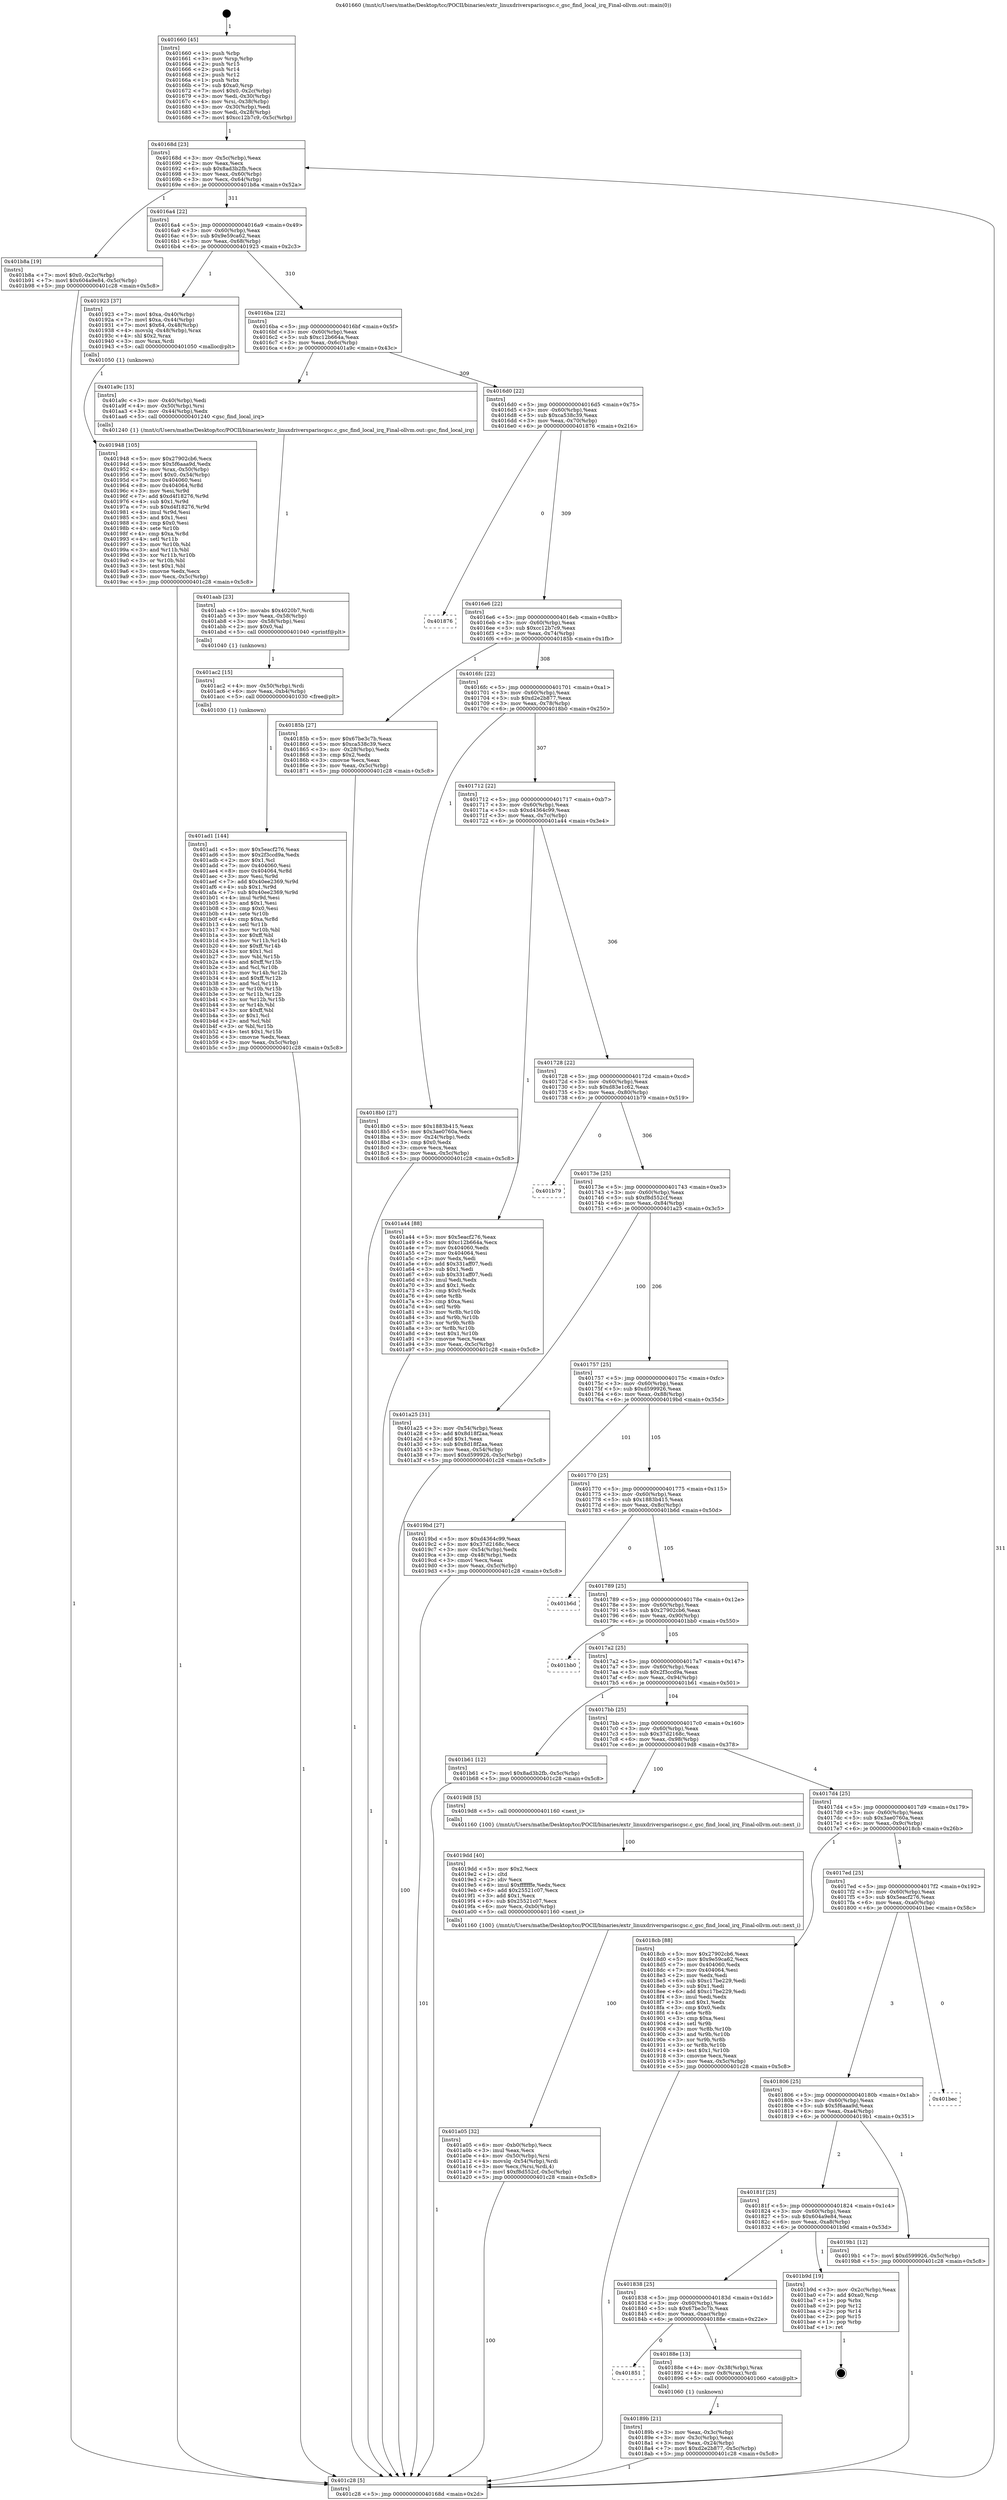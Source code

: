 digraph "0x401660" {
  label = "0x401660 (/mnt/c/Users/mathe/Desktop/tcc/POCII/binaries/extr_linuxdriverspariscgsc.c_gsc_find_local_irq_Final-ollvm.out::main(0))"
  labelloc = "t"
  node[shape=record]

  Entry [label="",width=0.3,height=0.3,shape=circle,fillcolor=black,style=filled]
  "0x40168d" [label="{
     0x40168d [23]\l
     | [instrs]\l
     &nbsp;&nbsp;0x40168d \<+3\>: mov -0x5c(%rbp),%eax\l
     &nbsp;&nbsp;0x401690 \<+2\>: mov %eax,%ecx\l
     &nbsp;&nbsp;0x401692 \<+6\>: sub $0x8ad3b2fb,%ecx\l
     &nbsp;&nbsp;0x401698 \<+3\>: mov %eax,-0x60(%rbp)\l
     &nbsp;&nbsp;0x40169b \<+3\>: mov %ecx,-0x64(%rbp)\l
     &nbsp;&nbsp;0x40169e \<+6\>: je 0000000000401b8a \<main+0x52a\>\l
  }"]
  "0x401b8a" [label="{
     0x401b8a [19]\l
     | [instrs]\l
     &nbsp;&nbsp;0x401b8a \<+7\>: movl $0x0,-0x2c(%rbp)\l
     &nbsp;&nbsp;0x401b91 \<+7\>: movl $0x604a9e84,-0x5c(%rbp)\l
     &nbsp;&nbsp;0x401b98 \<+5\>: jmp 0000000000401c28 \<main+0x5c8\>\l
  }"]
  "0x4016a4" [label="{
     0x4016a4 [22]\l
     | [instrs]\l
     &nbsp;&nbsp;0x4016a4 \<+5\>: jmp 00000000004016a9 \<main+0x49\>\l
     &nbsp;&nbsp;0x4016a9 \<+3\>: mov -0x60(%rbp),%eax\l
     &nbsp;&nbsp;0x4016ac \<+5\>: sub $0x9e59ca62,%eax\l
     &nbsp;&nbsp;0x4016b1 \<+3\>: mov %eax,-0x68(%rbp)\l
     &nbsp;&nbsp;0x4016b4 \<+6\>: je 0000000000401923 \<main+0x2c3\>\l
  }"]
  Exit [label="",width=0.3,height=0.3,shape=circle,fillcolor=black,style=filled,peripheries=2]
  "0x401923" [label="{
     0x401923 [37]\l
     | [instrs]\l
     &nbsp;&nbsp;0x401923 \<+7\>: movl $0xa,-0x40(%rbp)\l
     &nbsp;&nbsp;0x40192a \<+7\>: movl $0xa,-0x44(%rbp)\l
     &nbsp;&nbsp;0x401931 \<+7\>: movl $0x64,-0x48(%rbp)\l
     &nbsp;&nbsp;0x401938 \<+4\>: movslq -0x48(%rbp),%rax\l
     &nbsp;&nbsp;0x40193c \<+4\>: shl $0x2,%rax\l
     &nbsp;&nbsp;0x401940 \<+3\>: mov %rax,%rdi\l
     &nbsp;&nbsp;0x401943 \<+5\>: call 0000000000401050 \<malloc@plt\>\l
     | [calls]\l
     &nbsp;&nbsp;0x401050 \{1\} (unknown)\l
  }"]
  "0x4016ba" [label="{
     0x4016ba [22]\l
     | [instrs]\l
     &nbsp;&nbsp;0x4016ba \<+5\>: jmp 00000000004016bf \<main+0x5f\>\l
     &nbsp;&nbsp;0x4016bf \<+3\>: mov -0x60(%rbp),%eax\l
     &nbsp;&nbsp;0x4016c2 \<+5\>: sub $0xc12b664a,%eax\l
     &nbsp;&nbsp;0x4016c7 \<+3\>: mov %eax,-0x6c(%rbp)\l
     &nbsp;&nbsp;0x4016ca \<+6\>: je 0000000000401a9c \<main+0x43c\>\l
  }"]
  "0x401ad1" [label="{
     0x401ad1 [144]\l
     | [instrs]\l
     &nbsp;&nbsp;0x401ad1 \<+5\>: mov $0x5eacf276,%eax\l
     &nbsp;&nbsp;0x401ad6 \<+5\>: mov $0x2f3ccd9a,%edx\l
     &nbsp;&nbsp;0x401adb \<+2\>: mov $0x1,%cl\l
     &nbsp;&nbsp;0x401add \<+7\>: mov 0x404060,%esi\l
     &nbsp;&nbsp;0x401ae4 \<+8\>: mov 0x404064,%r8d\l
     &nbsp;&nbsp;0x401aec \<+3\>: mov %esi,%r9d\l
     &nbsp;&nbsp;0x401aef \<+7\>: add $0x40ee2369,%r9d\l
     &nbsp;&nbsp;0x401af6 \<+4\>: sub $0x1,%r9d\l
     &nbsp;&nbsp;0x401afa \<+7\>: sub $0x40ee2369,%r9d\l
     &nbsp;&nbsp;0x401b01 \<+4\>: imul %r9d,%esi\l
     &nbsp;&nbsp;0x401b05 \<+3\>: and $0x1,%esi\l
     &nbsp;&nbsp;0x401b08 \<+3\>: cmp $0x0,%esi\l
     &nbsp;&nbsp;0x401b0b \<+4\>: sete %r10b\l
     &nbsp;&nbsp;0x401b0f \<+4\>: cmp $0xa,%r8d\l
     &nbsp;&nbsp;0x401b13 \<+4\>: setl %r11b\l
     &nbsp;&nbsp;0x401b17 \<+3\>: mov %r10b,%bl\l
     &nbsp;&nbsp;0x401b1a \<+3\>: xor $0xff,%bl\l
     &nbsp;&nbsp;0x401b1d \<+3\>: mov %r11b,%r14b\l
     &nbsp;&nbsp;0x401b20 \<+4\>: xor $0xff,%r14b\l
     &nbsp;&nbsp;0x401b24 \<+3\>: xor $0x1,%cl\l
     &nbsp;&nbsp;0x401b27 \<+3\>: mov %bl,%r15b\l
     &nbsp;&nbsp;0x401b2a \<+4\>: and $0xff,%r15b\l
     &nbsp;&nbsp;0x401b2e \<+3\>: and %cl,%r10b\l
     &nbsp;&nbsp;0x401b31 \<+3\>: mov %r14b,%r12b\l
     &nbsp;&nbsp;0x401b34 \<+4\>: and $0xff,%r12b\l
     &nbsp;&nbsp;0x401b38 \<+3\>: and %cl,%r11b\l
     &nbsp;&nbsp;0x401b3b \<+3\>: or %r10b,%r15b\l
     &nbsp;&nbsp;0x401b3e \<+3\>: or %r11b,%r12b\l
     &nbsp;&nbsp;0x401b41 \<+3\>: xor %r12b,%r15b\l
     &nbsp;&nbsp;0x401b44 \<+3\>: or %r14b,%bl\l
     &nbsp;&nbsp;0x401b47 \<+3\>: xor $0xff,%bl\l
     &nbsp;&nbsp;0x401b4a \<+3\>: or $0x1,%cl\l
     &nbsp;&nbsp;0x401b4d \<+2\>: and %cl,%bl\l
     &nbsp;&nbsp;0x401b4f \<+3\>: or %bl,%r15b\l
     &nbsp;&nbsp;0x401b52 \<+4\>: test $0x1,%r15b\l
     &nbsp;&nbsp;0x401b56 \<+3\>: cmovne %edx,%eax\l
     &nbsp;&nbsp;0x401b59 \<+3\>: mov %eax,-0x5c(%rbp)\l
     &nbsp;&nbsp;0x401b5c \<+5\>: jmp 0000000000401c28 \<main+0x5c8\>\l
  }"]
  "0x401a9c" [label="{
     0x401a9c [15]\l
     | [instrs]\l
     &nbsp;&nbsp;0x401a9c \<+3\>: mov -0x40(%rbp),%edi\l
     &nbsp;&nbsp;0x401a9f \<+4\>: mov -0x50(%rbp),%rsi\l
     &nbsp;&nbsp;0x401aa3 \<+3\>: mov -0x44(%rbp),%edx\l
     &nbsp;&nbsp;0x401aa6 \<+5\>: call 0000000000401240 \<gsc_find_local_irq\>\l
     | [calls]\l
     &nbsp;&nbsp;0x401240 \{1\} (/mnt/c/Users/mathe/Desktop/tcc/POCII/binaries/extr_linuxdriverspariscgsc.c_gsc_find_local_irq_Final-ollvm.out::gsc_find_local_irq)\l
  }"]
  "0x4016d0" [label="{
     0x4016d0 [22]\l
     | [instrs]\l
     &nbsp;&nbsp;0x4016d0 \<+5\>: jmp 00000000004016d5 \<main+0x75\>\l
     &nbsp;&nbsp;0x4016d5 \<+3\>: mov -0x60(%rbp),%eax\l
     &nbsp;&nbsp;0x4016d8 \<+5\>: sub $0xca538c39,%eax\l
     &nbsp;&nbsp;0x4016dd \<+3\>: mov %eax,-0x70(%rbp)\l
     &nbsp;&nbsp;0x4016e0 \<+6\>: je 0000000000401876 \<main+0x216\>\l
  }"]
  "0x401ac2" [label="{
     0x401ac2 [15]\l
     | [instrs]\l
     &nbsp;&nbsp;0x401ac2 \<+4\>: mov -0x50(%rbp),%rdi\l
     &nbsp;&nbsp;0x401ac6 \<+6\>: mov %eax,-0xb4(%rbp)\l
     &nbsp;&nbsp;0x401acc \<+5\>: call 0000000000401030 \<free@plt\>\l
     | [calls]\l
     &nbsp;&nbsp;0x401030 \{1\} (unknown)\l
  }"]
  "0x401876" [label="{
     0x401876\l
  }", style=dashed]
  "0x4016e6" [label="{
     0x4016e6 [22]\l
     | [instrs]\l
     &nbsp;&nbsp;0x4016e6 \<+5\>: jmp 00000000004016eb \<main+0x8b\>\l
     &nbsp;&nbsp;0x4016eb \<+3\>: mov -0x60(%rbp),%eax\l
     &nbsp;&nbsp;0x4016ee \<+5\>: sub $0xcc12b7c9,%eax\l
     &nbsp;&nbsp;0x4016f3 \<+3\>: mov %eax,-0x74(%rbp)\l
     &nbsp;&nbsp;0x4016f6 \<+6\>: je 000000000040185b \<main+0x1fb\>\l
  }"]
  "0x401aab" [label="{
     0x401aab [23]\l
     | [instrs]\l
     &nbsp;&nbsp;0x401aab \<+10\>: movabs $0x4020b7,%rdi\l
     &nbsp;&nbsp;0x401ab5 \<+3\>: mov %eax,-0x58(%rbp)\l
     &nbsp;&nbsp;0x401ab8 \<+3\>: mov -0x58(%rbp),%esi\l
     &nbsp;&nbsp;0x401abb \<+2\>: mov $0x0,%al\l
     &nbsp;&nbsp;0x401abd \<+5\>: call 0000000000401040 \<printf@plt\>\l
     | [calls]\l
     &nbsp;&nbsp;0x401040 \{1\} (unknown)\l
  }"]
  "0x40185b" [label="{
     0x40185b [27]\l
     | [instrs]\l
     &nbsp;&nbsp;0x40185b \<+5\>: mov $0x67be3c7b,%eax\l
     &nbsp;&nbsp;0x401860 \<+5\>: mov $0xca538c39,%ecx\l
     &nbsp;&nbsp;0x401865 \<+3\>: mov -0x28(%rbp),%edx\l
     &nbsp;&nbsp;0x401868 \<+3\>: cmp $0x2,%edx\l
     &nbsp;&nbsp;0x40186b \<+3\>: cmovne %ecx,%eax\l
     &nbsp;&nbsp;0x40186e \<+3\>: mov %eax,-0x5c(%rbp)\l
     &nbsp;&nbsp;0x401871 \<+5\>: jmp 0000000000401c28 \<main+0x5c8\>\l
  }"]
  "0x4016fc" [label="{
     0x4016fc [22]\l
     | [instrs]\l
     &nbsp;&nbsp;0x4016fc \<+5\>: jmp 0000000000401701 \<main+0xa1\>\l
     &nbsp;&nbsp;0x401701 \<+3\>: mov -0x60(%rbp),%eax\l
     &nbsp;&nbsp;0x401704 \<+5\>: sub $0xd2e2b877,%eax\l
     &nbsp;&nbsp;0x401709 \<+3\>: mov %eax,-0x78(%rbp)\l
     &nbsp;&nbsp;0x40170c \<+6\>: je 00000000004018b0 \<main+0x250\>\l
  }"]
  "0x401c28" [label="{
     0x401c28 [5]\l
     | [instrs]\l
     &nbsp;&nbsp;0x401c28 \<+5\>: jmp 000000000040168d \<main+0x2d\>\l
  }"]
  "0x401660" [label="{
     0x401660 [45]\l
     | [instrs]\l
     &nbsp;&nbsp;0x401660 \<+1\>: push %rbp\l
     &nbsp;&nbsp;0x401661 \<+3\>: mov %rsp,%rbp\l
     &nbsp;&nbsp;0x401664 \<+2\>: push %r15\l
     &nbsp;&nbsp;0x401666 \<+2\>: push %r14\l
     &nbsp;&nbsp;0x401668 \<+2\>: push %r12\l
     &nbsp;&nbsp;0x40166a \<+1\>: push %rbx\l
     &nbsp;&nbsp;0x40166b \<+7\>: sub $0xa0,%rsp\l
     &nbsp;&nbsp;0x401672 \<+7\>: movl $0x0,-0x2c(%rbp)\l
     &nbsp;&nbsp;0x401679 \<+3\>: mov %edi,-0x30(%rbp)\l
     &nbsp;&nbsp;0x40167c \<+4\>: mov %rsi,-0x38(%rbp)\l
     &nbsp;&nbsp;0x401680 \<+3\>: mov -0x30(%rbp),%edi\l
     &nbsp;&nbsp;0x401683 \<+3\>: mov %edi,-0x28(%rbp)\l
     &nbsp;&nbsp;0x401686 \<+7\>: movl $0xcc12b7c9,-0x5c(%rbp)\l
  }"]
  "0x401a05" [label="{
     0x401a05 [32]\l
     | [instrs]\l
     &nbsp;&nbsp;0x401a05 \<+6\>: mov -0xb0(%rbp),%ecx\l
     &nbsp;&nbsp;0x401a0b \<+3\>: imul %eax,%ecx\l
     &nbsp;&nbsp;0x401a0e \<+4\>: mov -0x50(%rbp),%rsi\l
     &nbsp;&nbsp;0x401a12 \<+4\>: movslq -0x54(%rbp),%rdi\l
     &nbsp;&nbsp;0x401a16 \<+3\>: mov %ecx,(%rsi,%rdi,4)\l
     &nbsp;&nbsp;0x401a19 \<+7\>: movl $0xf8d552cf,-0x5c(%rbp)\l
     &nbsp;&nbsp;0x401a20 \<+5\>: jmp 0000000000401c28 \<main+0x5c8\>\l
  }"]
  "0x4018b0" [label="{
     0x4018b0 [27]\l
     | [instrs]\l
     &nbsp;&nbsp;0x4018b0 \<+5\>: mov $0x1883b415,%eax\l
     &nbsp;&nbsp;0x4018b5 \<+5\>: mov $0x3ae0760a,%ecx\l
     &nbsp;&nbsp;0x4018ba \<+3\>: mov -0x24(%rbp),%edx\l
     &nbsp;&nbsp;0x4018bd \<+3\>: cmp $0x0,%edx\l
     &nbsp;&nbsp;0x4018c0 \<+3\>: cmove %ecx,%eax\l
     &nbsp;&nbsp;0x4018c3 \<+3\>: mov %eax,-0x5c(%rbp)\l
     &nbsp;&nbsp;0x4018c6 \<+5\>: jmp 0000000000401c28 \<main+0x5c8\>\l
  }"]
  "0x401712" [label="{
     0x401712 [22]\l
     | [instrs]\l
     &nbsp;&nbsp;0x401712 \<+5\>: jmp 0000000000401717 \<main+0xb7\>\l
     &nbsp;&nbsp;0x401717 \<+3\>: mov -0x60(%rbp),%eax\l
     &nbsp;&nbsp;0x40171a \<+5\>: sub $0xd4364c99,%eax\l
     &nbsp;&nbsp;0x40171f \<+3\>: mov %eax,-0x7c(%rbp)\l
     &nbsp;&nbsp;0x401722 \<+6\>: je 0000000000401a44 \<main+0x3e4\>\l
  }"]
  "0x4019dd" [label="{
     0x4019dd [40]\l
     | [instrs]\l
     &nbsp;&nbsp;0x4019dd \<+5\>: mov $0x2,%ecx\l
     &nbsp;&nbsp;0x4019e2 \<+1\>: cltd\l
     &nbsp;&nbsp;0x4019e3 \<+2\>: idiv %ecx\l
     &nbsp;&nbsp;0x4019e5 \<+6\>: imul $0xfffffffe,%edx,%ecx\l
     &nbsp;&nbsp;0x4019eb \<+6\>: add $0x25521c07,%ecx\l
     &nbsp;&nbsp;0x4019f1 \<+3\>: add $0x1,%ecx\l
     &nbsp;&nbsp;0x4019f4 \<+6\>: sub $0x25521c07,%ecx\l
     &nbsp;&nbsp;0x4019fa \<+6\>: mov %ecx,-0xb0(%rbp)\l
     &nbsp;&nbsp;0x401a00 \<+5\>: call 0000000000401160 \<next_i\>\l
     | [calls]\l
     &nbsp;&nbsp;0x401160 \{100\} (/mnt/c/Users/mathe/Desktop/tcc/POCII/binaries/extr_linuxdriverspariscgsc.c_gsc_find_local_irq_Final-ollvm.out::next_i)\l
  }"]
  "0x401a44" [label="{
     0x401a44 [88]\l
     | [instrs]\l
     &nbsp;&nbsp;0x401a44 \<+5\>: mov $0x5eacf276,%eax\l
     &nbsp;&nbsp;0x401a49 \<+5\>: mov $0xc12b664a,%ecx\l
     &nbsp;&nbsp;0x401a4e \<+7\>: mov 0x404060,%edx\l
     &nbsp;&nbsp;0x401a55 \<+7\>: mov 0x404064,%esi\l
     &nbsp;&nbsp;0x401a5c \<+2\>: mov %edx,%edi\l
     &nbsp;&nbsp;0x401a5e \<+6\>: add $0x331aff07,%edi\l
     &nbsp;&nbsp;0x401a64 \<+3\>: sub $0x1,%edi\l
     &nbsp;&nbsp;0x401a67 \<+6\>: sub $0x331aff07,%edi\l
     &nbsp;&nbsp;0x401a6d \<+3\>: imul %edi,%edx\l
     &nbsp;&nbsp;0x401a70 \<+3\>: and $0x1,%edx\l
     &nbsp;&nbsp;0x401a73 \<+3\>: cmp $0x0,%edx\l
     &nbsp;&nbsp;0x401a76 \<+4\>: sete %r8b\l
     &nbsp;&nbsp;0x401a7a \<+3\>: cmp $0xa,%esi\l
     &nbsp;&nbsp;0x401a7d \<+4\>: setl %r9b\l
     &nbsp;&nbsp;0x401a81 \<+3\>: mov %r8b,%r10b\l
     &nbsp;&nbsp;0x401a84 \<+3\>: and %r9b,%r10b\l
     &nbsp;&nbsp;0x401a87 \<+3\>: xor %r9b,%r8b\l
     &nbsp;&nbsp;0x401a8a \<+3\>: or %r8b,%r10b\l
     &nbsp;&nbsp;0x401a8d \<+4\>: test $0x1,%r10b\l
     &nbsp;&nbsp;0x401a91 \<+3\>: cmovne %ecx,%eax\l
     &nbsp;&nbsp;0x401a94 \<+3\>: mov %eax,-0x5c(%rbp)\l
     &nbsp;&nbsp;0x401a97 \<+5\>: jmp 0000000000401c28 \<main+0x5c8\>\l
  }"]
  "0x401728" [label="{
     0x401728 [22]\l
     | [instrs]\l
     &nbsp;&nbsp;0x401728 \<+5\>: jmp 000000000040172d \<main+0xcd\>\l
     &nbsp;&nbsp;0x40172d \<+3\>: mov -0x60(%rbp),%eax\l
     &nbsp;&nbsp;0x401730 \<+5\>: sub $0xd83e1c62,%eax\l
     &nbsp;&nbsp;0x401735 \<+3\>: mov %eax,-0x80(%rbp)\l
     &nbsp;&nbsp;0x401738 \<+6\>: je 0000000000401b79 \<main+0x519\>\l
  }"]
  "0x401948" [label="{
     0x401948 [105]\l
     | [instrs]\l
     &nbsp;&nbsp;0x401948 \<+5\>: mov $0x27902cb6,%ecx\l
     &nbsp;&nbsp;0x40194d \<+5\>: mov $0x5f6aaa9d,%edx\l
     &nbsp;&nbsp;0x401952 \<+4\>: mov %rax,-0x50(%rbp)\l
     &nbsp;&nbsp;0x401956 \<+7\>: movl $0x0,-0x54(%rbp)\l
     &nbsp;&nbsp;0x40195d \<+7\>: mov 0x404060,%esi\l
     &nbsp;&nbsp;0x401964 \<+8\>: mov 0x404064,%r8d\l
     &nbsp;&nbsp;0x40196c \<+3\>: mov %esi,%r9d\l
     &nbsp;&nbsp;0x40196f \<+7\>: add $0xd4f18276,%r9d\l
     &nbsp;&nbsp;0x401976 \<+4\>: sub $0x1,%r9d\l
     &nbsp;&nbsp;0x40197a \<+7\>: sub $0xd4f18276,%r9d\l
     &nbsp;&nbsp;0x401981 \<+4\>: imul %r9d,%esi\l
     &nbsp;&nbsp;0x401985 \<+3\>: and $0x1,%esi\l
     &nbsp;&nbsp;0x401988 \<+3\>: cmp $0x0,%esi\l
     &nbsp;&nbsp;0x40198b \<+4\>: sete %r10b\l
     &nbsp;&nbsp;0x40198f \<+4\>: cmp $0xa,%r8d\l
     &nbsp;&nbsp;0x401993 \<+4\>: setl %r11b\l
     &nbsp;&nbsp;0x401997 \<+3\>: mov %r10b,%bl\l
     &nbsp;&nbsp;0x40199a \<+3\>: and %r11b,%bl\l
     &nbsp;&nbsp;0x40199d \<+3\>: xor %r11b,%r10b\l
     &nbsp;&nbsp;0x4019a0 \<+3\>: or %r10b,%bl\l
     &nbsp;&nbsp;0x4019a3 \<+3\>: test $0x1,%bl\l
     &nbsp;&nbsp;0x4019a6 \<+3\>: cmovne %edx,%ecx\l
     &nbsp;&nbsp;0x4019a9 \<+3\>: mov %ecx,-0x5c(%rbp)\l
     &nbsp;&nbsp;0x4019ac \<+5\>: jmp 0000000000401c28 \<main+0x5c8\>\l
  }"]
  "0x401b79" [label="{
     0x401b79\l
  }", style=dashed]
  "0x40173e" [label="{
     0x40173e [25]\l
     | [instrs]\l
     &nbsp;&nbsp;0x40173e \<+5\>: jmp 0000000000401743 \<main+0xe3\>\l
     &nbsp;&nbsp;0x401743 \<+3\>: mov -0x60(%rbp),%eax\l
     &nbsp;&nbsp;0x401746 \<+5\>: sub $0xf8d552cf,%eax\l
     &nbsp;&nbsp;0x40174b \<+6\>: mov %eax,-0x84(%rbp)\l
     &nbsp;&nbsp;0x401751 \<+6\>: je 0000000000401a25 \<main+0x3c5\>\l
  }"]
  "0x40189b" [label="{
     0x40189b [21]\l
     | [instrs]\l
     &nbsp;&nbsp;0x40189b \<+3\>: mov %eax,-0x3c(%rbp)\l
     &nbsp;&nbsp;0x40189e \<+3\>: mov -0x3c(%rbp),%eax\l
     &nbsp;&nbsp;0x4018a1 \<+3\>: mov %eax,-0x24(%rbp)\l
     &nbsp;&nbsp;0x4018a4 \<+7\>: movl $0xd2e2b877,-0x5c(%rbp)\l
     &nbsp;&nbsp;0x4018ab \<+5\>: jmp 0000000000401c28 \<main+0x5c8\>\l
  }"]
  "0x401a25" [label="{
     0x401a25 [31]\l
     | [instrs]\l
     &nbsp;&nbsp;0x401a25 \<+3\>: mov -0x54(%rbp),%eax\l
     &nbsp;&nbsp;0x401a28 \<+5\>: add $0x8d18f2aa,%eax\l
     &nbsp;&nbsp;0x401a2d \<+3\>: add $0x1,%eax\l
     &nbsp;&nbsp;0x401a30 \<+5\>: sub $0x8d18f2aa,%eax\l
     &nbsp;&nbsp;0x401a35 \<+3\>: mov %eax,-0x54(%rbp)\l
     &nbsp;&nbsp;0x401a38 \<+7\>: movl $0xd599926,-0x5c(%rbp)\l
     &nbsp;&nbsp;0x401a3f \<+5\>: jmp 0000000000401c28 \<main+0x5c8\>\l
  }"]
  "0x401757" [label="{
     0x401757 [25]\l
     | [instrs]\l
     &nbsp;&nbsp;0x401757 \<+5\>: jmp 000000000040175c \<main+0xfc\>\l
     &nbsp;&nbsp;0x40175c \<+3\>: mov -0x60(%rbp),%eax\l
     &nbsp;&nbsp;0x40175f \<+5\>: sub $0xd599926,%eax\l
     &nbsp;&nbsp;0x401764 \<+6\>: mov %eax,-0x88(%rbp)\l
     &nbsp;&nbsp;0x40176a \<+6\>: je 00000000004019bd \<main+0x35d\>\l
  }"]
  "0x401851" [label="{
     0x401851\l
  }", style=dashed]
  "0x4019bd" [label="{
     0x4019bd [27]\l
     | [instrs]\l
     &nbsp;&nbsp;0x4019bd \<+5\>: mov $0xd4364c99,%eax\l
     &nbsp;&nbsp;0x4019c2 \<+5\>: mov $0x37d2168c,%ecx\l
     &nbsp;&nbsp;0x4019c7 \<+3\>: mov -0x54(%rbp),%edx\l
     &nbsp;&nbsp;0x4019ca \<+3\>: cmp -0x48(%rbp),%edx\l
     &nbsp;&nbsp;0x4019cd \<+3\>: cmovl %ecx,%eax\l
     &nbsp;&nbsp;0x4019d0 \<+3\>: mov %eax,-0x5c(%rbp)\l
     &nbsp;&nbsp;0x4019d3 \<+5\>: jmp 0000000000401c28 \<main+0x5c8\>\l
  }"]
  "0x401770" [label="{
     0x401770 [25]\l
     | [instrs]\l
     &nbsp;&nbsp;0x401770 \<+5\>: jmp 0000000000401775 \<main+0x115\>\l
     &nbsp;&nbsp;0x401775 \<+3\>: mov -0x60(%rbp),%eax\l
     &nbsp;&nbsp;0x401778 \<+5\>: sub $0x1883b415,%eax\l
     &nbsp;&nbsp;0x40177d \<+6\>: mov %eax,-0x8c(%rbp)\l
     &nbsp;&nbsp;0x401783 \<+6\>: je 0000000000401b6d \<main+0x50d\>\l
  }"]
  "0x40188e" [label="{
     0x40188e [13]\l
     | [instrs]\l
     &nbsp;&nbsp;0x40188e \<+4\>: mov -0x38(%rbp),%rax\l
     &nbsp;&nbsp;0x401892 \<+4\>: mov 0x8(%rax),%rdi\l
     &nbsp;&nbsp;0x401896 \<+5\>: call 0000000000401060 \<atoi@plt\>\l
     | [calls]\l
     &nbsp;&nbsp;0x401060 \{1\} (unknown)\l
  }"]
  "0x401b6d" [label="{
     0x401b6d\l
  }", style=dashed]
  "0x401789" [label="{
     0x401789 [25]\l
     | [instrs]\l
     &nbsp;&nbsp;0x401789 \<+5\>: jmp 000000000040178e \<main+0x12e\>\l
     &nbsp;&nbsp;0x40178e \<+3\>: mov -0x60(%rbp),%eax\l
     &nbsp;&nbsp;0x401791 \<+5\>: sub $0x27902cb6,%eax\l
     &nbsp;&nbsp;0x401796 \<+6\>: mov %eax,-0x90(%rbp)\l
     &nbsp;&nbsp;0x40179c \<+6\>: je 0000000000401bb0 \<main+0x550\>\l
  }"]
  "0x401838" [label="{
     0x401838 [25]\l
     | [instrs]\l
     &nbsp;&nbsp;0x401838 \<+5\>: jmp 000000000040183d \<main+0x1dd\>\l
     &nbsp;&nbsp;0x40183d \<+3\>: mov -0x60(%rbp),%eax\l
     &nbsp;&nbsp;0x401840 \<+5\>: sub $0x67be3c7b,%eax\l
     &nbsp;&nbsp;0x401845 \<+6\>: mov %eax,-0xac(%rbp)\l
     &nbsp;&nbsp;0x40184b \<+6\>: je 000000000040188e \<main+0x22e\>\l
  }"]
  "0x401bb0" [label="{
     0x401bb0\l
  }", style=dashed]
  "0x4017a2" [label="{
     0x4017a2 [25]\l
     | [instrs]\l
     &nbsp;&nbsp;0x4017a2 \<+5\>: jmp 00000000004017a7 \<main+0x147\>\l
     &nbsp;&nbsp;0x4017a7 \<+3\>: mov -0x60(%rbp),%eax\l
     &nbsp;&nbsp;0x4017aa \<+5\>: sub $0x2f3ccd9a,%eax\l
     &nbsp;&nbsp;0x4017af \<+6\>: mov %eax,-0x94(%rbp)\l
     &nbsp;&nbsp;0x4017b5 \<+6\>: je 0000000000401b61 \<main+0x501\>\l
  }"]
  "0x401b9d" [label="{
     0x401b9d [19]\l
     | [instrs]\l
     &nbsp;&nbsp;0x401b9d \<+3\>: mov -0x2c(%rbp),%eax\l
     &nbsp;&nbsp;0x401ba0 \<+7\>: add $0xa0,%rsp\l
     &nbsp;&nbsp;0x401ba7 \<+1\>: pop %rbx\l
     &nbsp;&nbsp;0x401ba8 \<+2\>: pop %r12\l
     &nbsp;&nbsp;0x401baa \<+2\>: pop %r14\l
     &nbsp;&nbsp;0x401bac \<+2\>: pop %r15\l
     &nbsp;&nbsp;0x401bae \<+1\>: pop %rbp\l
     &nbsp;&nbsp;0x401baf \<+1\>: ret\l
  }"]
  "0x401b61" [label="{
     0x401b61 [12]\l
     | [instrs]\l
     &nbsp;&nbsp;0x401b61 \<+7\>: movl $0x8ad3b2fb,-0x5c(%rbp)\l
     &nbsp;&nbsp;0x401b68 \<+5\>: jmp 0000000000401c28 \<main+0x5c8\>\l
  }"]
  "0x4017bb" [label="{
     0x4017bb [25]\l
     | [instrs]\l
     &nbsp;&nbsp;0x4017bb \<+5\>: jmp 00000000004017c0 \<main+0x160\>\l
     &nbsp;&nbsp;0x4017c0 \<+3\>: mov -0x60(%rbp),%eax\l
     &nbsp;&nbsp;0x4017c3 \<+5\>: sub $0x37d2168c,%eax\l
     &nbsp;&nbsp;0x4017c8 \<+6\>: mov %eax,-0x98(%rbp)\l
     &nbsp;&nbsp;0x4017ce \<+6\>: je 00000000004019d8 \<main+0x378\>\l
  }"]
  "0x40181f" [label="{
     0x40181f [25]\l
     | [instrs]\l
     &nbsp;&nbsp;0x40181f \<+5\>: jmp 0000000000401824 \<main+0x1c4\>\l
     &nbsp;&nbsp;0x401824 \<+3\>: mov -0x60(%rbp),%eax\l
     &nbsp;&nbsp;0x401827 \<+5\>: sub $0x604a9e84,%eax\l
     &nbsp;&nbsp;0x40182c \<+6\>: mov %eax,-0xa8(%rbp)\l
     &nbsp;&nbsp;0x401832 \<+6\>: je 0000000000401b9d \<main+0x53d\>\l
  }"]
  "0x4019d8" [label="{
     0x4019d8 [5]\l
     | [instrs]\l
     &nbsp;&nbsp;0x4019d8 \<+5\>: call 0000000000401160 \<next_i\>\l
     | [calls]\l
     &nbsp;&nbsp;0x401160 \{100\} (/mnt/c/Users/mathe/Desktop/tcc/POCII/binaries/extr_linuxdriverspariscgsc.c_gsc_find_local_irq_Final-ollvm.out::next_i)\l
  }"]
  "0x4017d4" [label="{
     0x4017d4 [25]\l
     | [instrs]\l
     &nbsp;&nbsp;0x4017d4 \<+5\>: jmp 00000000004017d9 \<main+0x179\>\l
     &nbsp;&nbsp;0x4017d9 \<+3\>: mov -0x60(%rbp),%eax\l
     &nbsp;&nbsp;0x4017dc \<+5\>: sub $0x3ae0760a,%eax\l
     &nbsp;&nbsp;0x4017e1 \<+6\>: mov %eax,-0x9c(%rbp)\l
     &nbsp;&nbsp;0x4017e7 \<+6\>: je 00000000004018cb \<main+0x26b\>\l
  }"]
  "0x4019b1" [label="{
     0x4019b1 [12]\l
     | [instrs]\l
     &nbsp;&nbsp;0x4019b1 \<+7\>: movl $0xd599926,-0x5c(%rbp)\l
     &nbsp;&nbsp;0x4019b8 \<+5\>: jmp 0000000000401c28 \<main+0x5c8\>\l
  }"]
  "0x4018cb" [label="{
     0x4018cb [88]\l
     | [instrs]\l
     &nbsp;&nbsp;0x4018cb \<+5\>: mov $0x27902cb6,%eax\l
     &nbsp;&nbsp;0x4018d0 \<+5\>: mov $0x9e59ca62,%ecx\l
     &nbsp;&nbsp;0x4018d5 \<+7\>: mov 0x404060,%edx\l
     &nbsp;&nbsp;0x4018dc \<+7\>: mov 0x404064,%esi\l
     &nbsp;&nbsp;0x4018e3 \<+2\>: mov %edx,%edi\l
     &nbsp;&nbsp;0x4018e5 \<+6\>: sub $0xc17be229,%edi\l
     &nbsp;&nbsp;0x4018eb \<+3\>: sub $0x1,%edi\l
     &nbsp;&nbsp;0x4018ee \<+6\>: add $0xc17be229,%edi\l
     &nbsp;&nbsp;0x4018f4 \<+3\>: imul %edi,%edx\l
     &nbsp;&nbsp;0x4018f7 \<+3\>: and $0x1,%edx\l
     &nbsp;&nbsp;0x4018fa \<+3\>: cmp $0x0,%edx\l
     &nbsp;&nbsp;0x4018fd \<+4\>: sete %r8b\l
     &nbsp;&nbsp;0x401901 \<+3\>: cmp $0xa,%esi\l
     &nbsp;&nbsp;0x401904 \<+4\>: setl %r9b\l
     &nbsp;&nbsp;0x401908 \<+3\>: mov %r8b,%r10b\l
     &nbsp;&nbsp;0x40190b \<+3\>: and %r9b,%r10b\l
     &nbsp;&nbsp;0x40190e \<+3\>: xor %r9b,%r8b\l
     &nbsp;&nbsp;0x401911 \<+3\>: or %r8b,%r10b\l
     &nbsp;&nbsp;0x401914 \<+4\>: test $0x1,%r10b\l
     &nbsp;&nbsp;0x401918 \<+3\>: cmovne %ecx,%eax\l
     &nbsp;&nbsp;0x40191b \<+3\>: mov %eax,-0x5c(%rbp)\l
     &nbsp;&nbsp;0x40191e \<+5\>: jmp 0000000000401c28 \<main+0x5c8\>\l
  }"]
  "0x4017ed" [label="{
     0x4017ed [25]\l
     | [instrs]\l
     &nbsp;&nbsp;0x4017ed \<+5\>: jmp 00000000004017f2 \<main+0x192\>\l
     &nbsp;&nbsp;0x4017f2 \<+3\>: mov -0x60(%rbp),%eax\l
     &nbsp;&nbsp;0x4017f5 \<+5\>: sub $0x5eacf276,%eax\l
     &nbsp;&nbsp;0x4017fa \<+6\>: mov %eax,-0xa0(%rbp)\l
     &nbsp;&nbsp;0x401800 \<+6\>: je 0000000000401bec \<main+0x58c\>\l
  }"]
  "0x401806" [label="{
     0x401806 [25]\l
     | [instrs]\l
     &nbsp;&nbsp;0x401806 \<+5\>: jmp 000000000040180b \<main+0x1ab\>\l
     &nbsp;&nbsp;0x40180b \<+3\>: mov -0x60(%rbp),%eax\l
     &nbsp;&nbsp;0x40180e \<+5\>: sub $0x5f6aaa9d,%eax\l
     &nbsp;&nbsp;0x401813 \<+6\>: mov %eax,-0xa4(%rbp)\l
     &nbsp;&nbsp;0x401819 \<+6\>: je 00000000004019b1 \<main+0x351\>\l
  }"]
  "0x401bec" [label="{
     0x401bec\l
  }", style=dashed]
  Entry -> "0x401660" [label=" 1"]
  "0x40168d" -> "0x401b8a" [label=" 1"]
  "0x40168d" -> "0x4016a4" [label=" 311"]
  "0x401b9d" -> Exit [label=" 1"]
  "0x4016a4" -> "0x401923" [label=" 1"]
  "0x4016a4" -> "0x4016ba" [label=" 310"]
  "0x401b8a" -> "0x401c28" [label=" 1"]
  "0x4016ba" -> "0x401a9c" [label=" 1"]
  "0x4016ba" -> "0x4016d0" [label=" 309"]
  "0x401b61" -> "0x401c28" [label=" 1"]
  "0x4016d0" -> "0x401876" [label=" 0"]
  "0x4016d0" -> "0x4016e6" [label=" 309"]
  "0x401ad1" -> "0x401c28" [label=" 1"]
  "0x4016e6" -> "0x40185b" [label=" 1"]
  "0x4016e6" -> "0x4016fc" [label=" 308"]
  "0x40185b" -> "0x401c28" [label=" 1"]
  "0x401660" -> "0x40168d" [label=" 1"]
  "0x401c28" -> "0x40168d" [label=" 311"]
  "0x401ac2" -> "0x401ad1" [label=" 1"]
  "0x4016fc" -> "0x4018b0" [label=" 1"]
  "0x4016fc" -> "0x401712" [label=" 307"]
  "0x401aab" -> "0x401ac2" [label=" 1"]
  "0x401712" -> "0x401a44" [label=" 1"]
  "0x401712" -> "0x401728" [label=" 306"]
  "0x401a9c" -> "0x401aab" [label=" 1"]
  "0x401728" -> "0x401b79" [label=" 0"]
  "0x401728" -> "0x40173e" [label=" 306"]
  "0x401a44" -> "0x401c28" [label=" 1"]
  "0x40173e" -> "0x401a25" [label=" 100"]
  "0x40173e" -> "0x401757" [label=" 206"]
  "0x401a25" -> "0x401c28" [label=" 100"]
  "0x401757" -> "0x4019bd" [label=" 101"]
  "0x401757" -> "0x401770" [label=" 105"]
  "0x401a05" -> "0x401c28" [label=" 100"]
  "0x401770" -> "0x401b6d" [label=" 0"]
  "0x401770" -> "0x401789" [label=" 105"]
  "0x4019dd" -> "0x401a05" [label=" 100"]
  "0x401789" -> "0x401bb0" [label=" 0"]
  "0x401789" -> "0x4017a2" [label=" 105"]
  "0x4019bd" -> "0x401c28" [label=" 101"]
  "0x4017a2" -> "0x401b61" [label=" 1"]
  "0x4017a2" -> "0x4017bb" [label=" 104"]
  "0x4019b1" -> "0x401c28" [label=" 1"]
  "0x4017bb" -> "0x4019d8" [label=" 100"]
  "0x4017bb" -> "0x4017d4" [label=" 4"]
  "0x401923" -> "0x401948" [label=" 1"]
  "0x4017d4" -> "0x4018cb" [label=" 1"]
  "0x4017d4" -> "0x4017ed" [label=" 3"]
  "0x4018cb" -> "0x401c28" [label=" 1"]
  "0x4017ed" -> "0x401bec" [label=" 0"]
  "0x4017ed" -> "0x401806" [label=" 3"]
  "0x4018b0" -> "0x401c28" [label=" 1"]
  "0x401806" -> "0x4019b1" [label=" 1"]
  "0x401806" -> "0x40181f" [label=" 2"]
  "0x401948" -> "0x401c28" [label=" 1"]
  "0x40181f" -> "0x401b9d" [label=" 1"]
  "0x40181f" -> "0x401838" [label=" 1"]
  "0x4019d8" -> "0x4019dd" [label=" 100"]
  "0x401838" -> "0x40188e" [label=" 1"]
  "0x401838" -> "0x401851" [label=" 0"]
  "0x40188e" -> "0x40189b" [label=" 1"]
  "0x40189b" -> "0x401c28" [label=" 1"]
}
